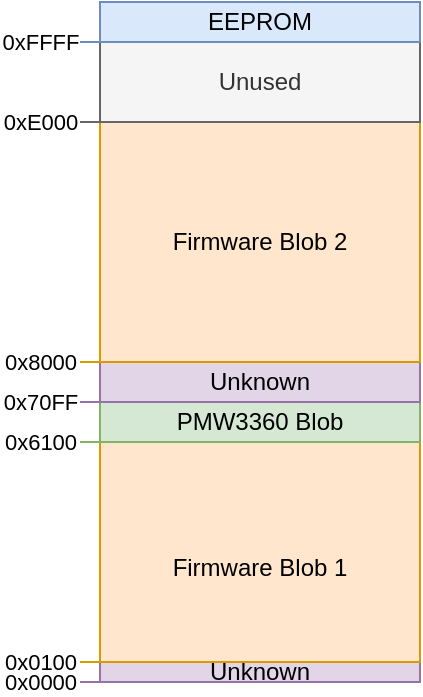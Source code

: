 <mxfile version="12.8.8" type="device"><diagram id="quiOfgZ4hgsgEj0p7GwD" name="Page-1"><mxGraphModel dx="677" dy="370" grid="1" gridSize="10" guides="1" tooltips="1" connect="1" arrows="1" fold="1" page="1" pageScale="1" pageWidth="850" pageHeight="1100" math="0" shadow="0"><root><mxCell id="0"/><mxCell id="1" parent="0"/><mxCell id="7EbK-pL2yribcxONOa6E-32" value="Unknown" style="rounded=0;whiteSpace=wrap;html=1;fillColor=#e1d5e7;strokeColor=#9673a6;" vertex="1" parent="1"><mxGeometry x="510" y="570" width="160" height="10" as="geometry"/></mxCell><mxCell id="7EbK-pL2yribcxONOa6E-31" value="0xFFFF" style="edgeStyle=orthogonalEdgeStyle;rounded=0;orthogonalLoop=1;jettySize=auto;html=1;exitX=0;exitY=1;exitDx=0;exitDy=0;endArrow=none;endFill=0;fillColor=#dae8fc;strokeColor=#6c8ebf;" edge="1" parent="1" source="7EbK-pL2yribcxONOa6E-19"><mxGeometry x="1" y="-20" relative="1" as="geometry"><mxPoint x="500" y="260.068" as="targetPoint"/><mxPoint as="offset"/></mxGeometry></mxCell><mxCell id="7EbK-pL2yribcxONOa6E-34" value="&lt;div&gt;0x0100&lt;/div&gt;" style="edgeStyle=orthogonalEdgeStyle;rounded=0;orthogonalLoop=1;jettySize=auto;html=1;exitX=0;exitY=1;exitDx=0;exitDy=0;endArrow=none;endFill=0;fillColor=#ffe6cc;strokeColor=#d79b00;" edge="1" parent="1" source="7EbK-pL2yribcxONOa6E-25"><mxGeometry x="1" y="20" relative="1" as="geometry"><mxPoint x="500" y="570" as="targetPoint"/><mxPoint x="-20" y="-20" as="offset"/></mxGeometry></mxCell><mxCell id="7EbK-pL2yribcxONOa6E-25" value="&lt;br&gt;Firmware Blob 1" style="rounded=0;whiteSpace=wrap;html=1;fillColor=#ffe6cc;strokeColor=#d79b00;" vertex="1" parent="1"><mxGeometry x="510" y="460" width="160" height="110" as="geometry"/></mxCell><mxCell id="7EbK-pL2yribcxONOa6E-27" value="0x6100" style="edgeStyle=orthogonalEdgeStyle;rounded=0;orthogonalLoop=1;jettySize=auto;html=1;exitX=0;exitY=1;exitDx=0;exitDy=0;endArrow=none;endFill=0;fillColor=#d5e8d4;strokeColor=#82b366;" edge="1" parent="1" source="7EbK-pL2yribcxONOa6E-23"><mxGeometry x="1" y="-20" relative="1" as="geometry"><mxPoint x="500" y="460.068" as="targetPoint"/><mxPoint as="offset"/></mxGeometry></mxCell><mxCell id="7EbK-pL2yribcxONOa6E-23" value="PMW3360 Blob" style="rounded=0;whiteSpace=wrap;html=1;fillColor=#d5e8d4;strokeColor=#82b366;" vertex="1" parent="1"><mxGeometry x="510" y="440" width="160" height="20" as="geometry"/></mxCell><mxCell id="7EbK-pL2yribcxONOa6E-28" value="0x70FF" style="edgeStyle=orthogonalEdgeStyle;rounded=0;orthogonalLoop=1;jettySize=auto;html=1;exitX=0;exitY=1;exitDx=0;exitDy=0;endArrow=none;endFill=0;fillColor=#e1d5e7;strokeColor=#9673a6;" edge="1" parent="1" source="7EbK-pL2yribcxONOa6E-22"><mxGeometry x="1" y="-20" relative="1" as="geometry"><mxPoint x="500" y="440.068" as="targetPoint"/><mxPoint as="offset"/></mxGeometry></mxCell><mxCell id="7EbK-pL2yribcxONOa6E-29" value="0x8000" style="edgeStyle=orthogonalEdgeStyle;rounded=0;orthogonalLoop=1;jettySize=auto;html=1;exitX=0;exitY=0;exitDx=0;exitDy=0;endArrow=none;endFill=0;fillColor=#ffe6cc;strokeColor=#d79b00;" edge="1" parent="1" source="7EbK-pL2yribcxONOa6E-22"><mxGeometry x="1" y="-20" relative="1" as="geometry"><mxPoint x="500" y="420.068" as="targetPoint"/><mxPoint as="offset"/></mxGeometry></mxCell><mxCell id="7EbK-pL2yribcxONOa6E-22" value="Unknown" style="rounded=0;whiteSpace=wrap;html=1;fillColor=#e1d5e7;strokeColor=#9673a6;" vertex="1" parent="1"><mxGeometry x="510" y="420" width="160" height="20" as="geometry"/></mxCell><mxCell id="7EbK-pL2yribcxONOa6E-30" value="0xE000" style="edgeStyle=orthogonalEdgeStyle;rounded=0;orthogonalLoop=1;jettySize=auto;html=1;exitX=0;exitY=0;exitDx=0;exitDy=0;endArrow=none;endFill=0;fillColor=#f5f5f5;strokeColor=#666666;" edge="1" parent="1" source="7EbK-pL2yribcxONOa6E-20"><mxGeometry x="1" y="-20" relative="1" as="geometry"><mxPoint x="500" y="300.068" as="targetPoint"/><mxPoint as="offset"/></mxGeometry></mxCell><mxCell id="7EbK-pL2yribcxONOa6E-20" value="Firmware Blob 2" style="rounded=0;whiteSpace=wrap;html=1;fillColor=#ffe6cc;strokeColor=#d79b00;" vertex="1" parent="1"><mxGeometry x="510" y="300" width="160" height="120" as="geometry"/></mxCell><mxCell id="7EbK-pL2yribcxONOa6E-21" value="Unused" style="rounded=0;whiteSpace=wrap;html=1;fillColor=#f5f5f5;strokeColor=#666666;fontColor=#333333;" vertex="1" parent="1"><mxGeometry x="510" y="260" width="160" height="40" as="geometry"/></mxCell><mxCell id="7EbK-pL2yribcxONOa6E-33" value="0x0000" style="edgeStyle=orthogonalEdgeStyle;rounded=0;orthogonalLoop=1;jettySize=auto;html=1;exitX=0;exitY=1;exitDx=0;exitDy=0;endArrow=none;endFill=0;fillColor=#e1d5e7;strokeColor=#9673a6;" edge="1" parent="1" source="7EbK-pL2yribcxONOa6E-32"><mxGeometry x="1" y="20" relative="1" as="geometry"><mxPoint x="500" y="580" as="targetPoint"/><mxPoint x="-20" y="-20" as="offset"/></mxGeometry></mxCell><mxCell id="7EbK-pL2yribcxONOa6E-19" value="EEPROM" style="rounded=0;whiteSpace=wrap;html=1;fillColor=#dae8fc;strokeColor=#6c8ebf;" vertex="1" parent="1"><mxGeometry x="510" y="240" width="160" height="20" as="geometry"/></mxCell></root></mxGraphModel></diagram></mxfile>